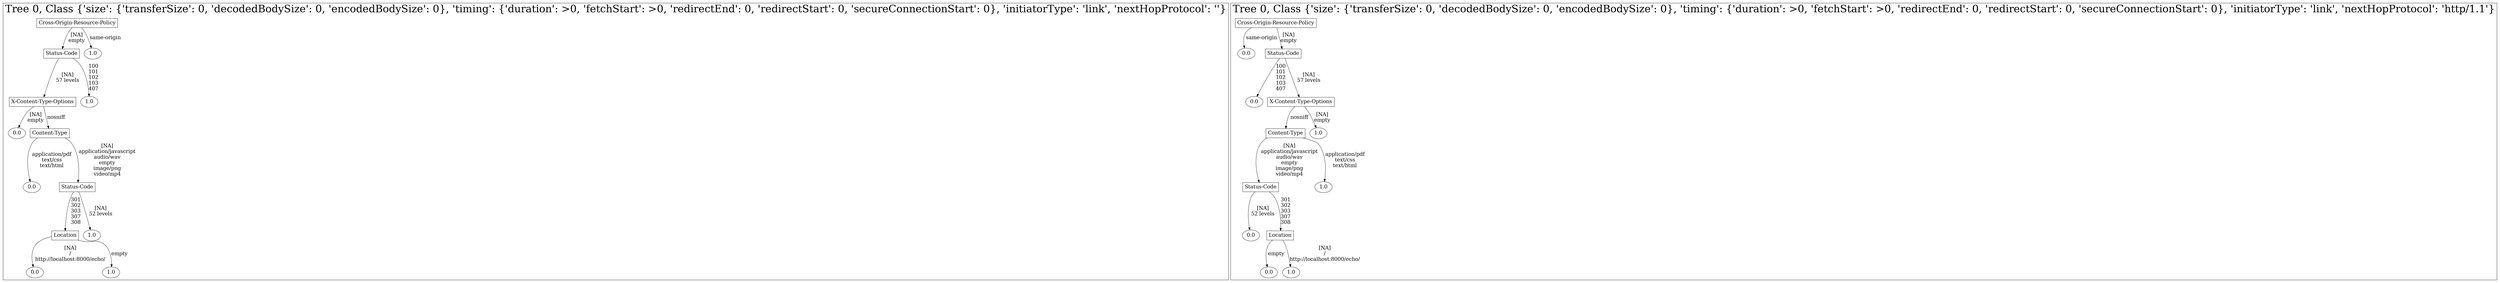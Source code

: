 /*
Generated by:
    http://https://github.com/h2oai/h2o-3/tree/master/h2o-genmodel/src/main/java/hex/genmodel/tools/PrintMojo.java
*/

/*
On a mac:

$ brew install graphviz
$ dot -Tpng file.gv -o file.png
$ open file.png
*/

digraph G {

subgraph cluster_0 {
/* Nodes */

/* Level 0 */
{
"SG_0_Node_0" [shape=box, fontsize=20, label="Cross-Origin-Resource-Policy"]
}

/* Level 1 */
{
"SG_0_Node_1" [shape=box, fontsize=20, label="Status-Code"]
"SG_0_Node_6" [fontsize=20, label="1.0"]
}

/* Level 2 */
{
"SG_0_Node_2" [shape=box, fontsize=20, label="X-Content-Type-Options"]
"SG_0_Node_7" [fontsize=20, label="1.0"]
}

/* Level 3 */
{
"SG_0_Node_8" [fontsize=20, label="0.0"]
"SG_0_Node_3" [shape=box, fontsize=20, label="Content-Type"]
}

/* Level 4 */
{
"SG_0_Node_9" [fontsize=20, label="0.0"]
"SG_0_Node_4" [shape=box, fontsize=20, label="Status-Code"]
}

/* Level 5 */
{
"SG_0_Node_5" [shape=box, fontsize=20, label="Location"]
"SG_0_Node_10" [fontsize=20, label="1.0"]
}

/* Level 6 */
{
"SG_0_Node_11" [fontsize=20, label="0.0"]
"SG_0_Node_12" [fontsize=20, label="1.0"]
}

/* Edges */
"SG_0_Node_0" -> "SG_0_Node_1" [fontsize=20, label="[NA]
empty
"]
"SG_0_Node_0" -> "SG_0_Node_6" [fontsize=20, label="same-origin
"]
"SG_0_Node_1" -> "SG_0_Node_2" [fontsize=20, label="[NA]
57 levels
"]
"SG_0_Node_1" -> "SG_0_Node_7" [fontsize=20, label="100
101
102
103
407
"]
"SG_0_Node_2" -> "SG_0_Node_8" [fontsize=20, label="[NA]
empty
"]
"SG_0_Node_2" -> "SG_0_Node_3" [fontsize=20, label="nosniff
"]
"SG_0_Node_3" -> "SG_0_Node_9" [fontsize=20, label="application/pdf
text/css
text/html
"]
"SG_0_Node_3" -> "SG_0_Node_4" [fontsize=20, label="[NA]
application/javascript
audio/wav
empty
image/png
video/mp4
"]
"SG_0_Node_4" -> "SG_0_Node_5" [fontsize=20, label="301
302
303
307
308
"]
"SG_0_Node_4" -> "SG_0_Node_10" [fontsize=20, label="[NA]
52 levels
"]
"SG_0_Node_5" -> "SG_0_Node_11" [fontsize=20, label="[NA]
/
http://localhost:8000/echo/
"]
"SG_0_Node_5" -> "SG_0_Node_12" [fontsize=20, label="empty
"]

fontsize=40
label="Tree 0, Class {'size': {'transferSize': 0, 'decodedBodySize': 0, 'encodedBodySize': 0}, 'timing': {'duration': >0, 'fetchStart': >0, 'redirectEnd': 0, 'redirectStart': 0, 'secureConnectionStart': 0}, 'initiatorType': 'link', 'nextHopProtocol': ''}"
}

subgraph cluster_1 {
/* Nodes */

/* Level 0 */
{
"SG_1_Node_0" [shape=box, fontsize=20, label="Cross-Origin-Resource-Policy"]
}

/* Level 1 */
{
"SG_1_Node_6" [fontsize=20, label="0.0"]
"SG_1_Node_1" [shape=box, fontsize=20, label="Status-Code"]
}

/* Level 2 */
{
"SG_1_Node_7" [fontsize=20, label="0.0"]
"SG_1_Node_2" [shape=box, fontsize=20, label="X-Content-Type-Options"]
}

/* Level 3 */
{
"SG_1_Node_3" [shape=box, fontsize=20, label="Content-Type"]
"SG_1_Node_8" [fontsize=20, label="1.0"]
}

/* Level 4 */
{
"SG_1_Node_4" [shape=box, fontsize=20, label="Status-Code"]
"SG_1_Node_9" [fontsize=20, label="1.0"]
}

/* Level 5 */
{
"SG_1_Node_10" [fontsize=20, label="0.0"]
"SG_1_Node_5" [shape=box, fontsize=20, label="Location"]
}

/* Level 6 */
{
"SG_1_Node_11" [fontsize=20, label="0.0"]
"SG_1_Node_12" [fontsize=20, label="1.0"]
}

/* Edges */
"SG_1_Node_0" -> "SG_1_Node_6" [fontsize=20, label="same-origin
"]
"SG_1_Node_0" -> "SG_1_Node_1" [fontsize=20, label="[NA]
empty
"]
"SG_1_Node_1" -> "SG_1_Node_7" [fontsize=20, label="100
101
102
103
407
"]
"SG_1_Node_1" -> "SG_1_Node_2" [fontsize=20, label="[NA]
57 levels
"]
"SG_1_Node_2" -> "SG_1_Node_3" [fontsize=20, label="nosniff
"]
"SG_1_Node_2" -> "SG_1_Node_8" [fontsize=20, label="[NA]
empty
"]
"SG_1_Node_3" -> "SG_1_Node_4" [fontsize=20, label="[NA]
application/javascript
audio/wav
empty
image/png
video/mp4
"]
"SG_1_Node_3" -> "SG_1_Node_9" [fontsize=20, label="application/pdf
text/css
text/html
"]
"SG_1_Node_4" -> "SG_1_Node_10" [fontsize=20, label="[NA]
52 levels
"]
"SG_1_Node_4" -> "SG_1_Node_5" [fontsize=20, label="301
302
303
307
308
"]
"SG_1_Node_5" -> "SG_1_Node_11" [fontsize=20, label="empty
"]
"SG_1_Node_5" -> "SG_1_Node_12" [fontsize=20, label="[NA]
/
http://localhost:8000/echo/
"]

fontsize=40
label="Tree 0, Class {'size': {'transferSize': 0, 'decodedBodySize': 0, 'encodedBodySize': 0}, 'timing': {'duration': >0, 'fetchStart': >0, 'redirectEnd': 0, 'redirectStart': 0, 'secureConnectionStart': 0}, 'initiatorType': 'link', 'nextHopProtocol': 'http/1.1'}"
}

}

